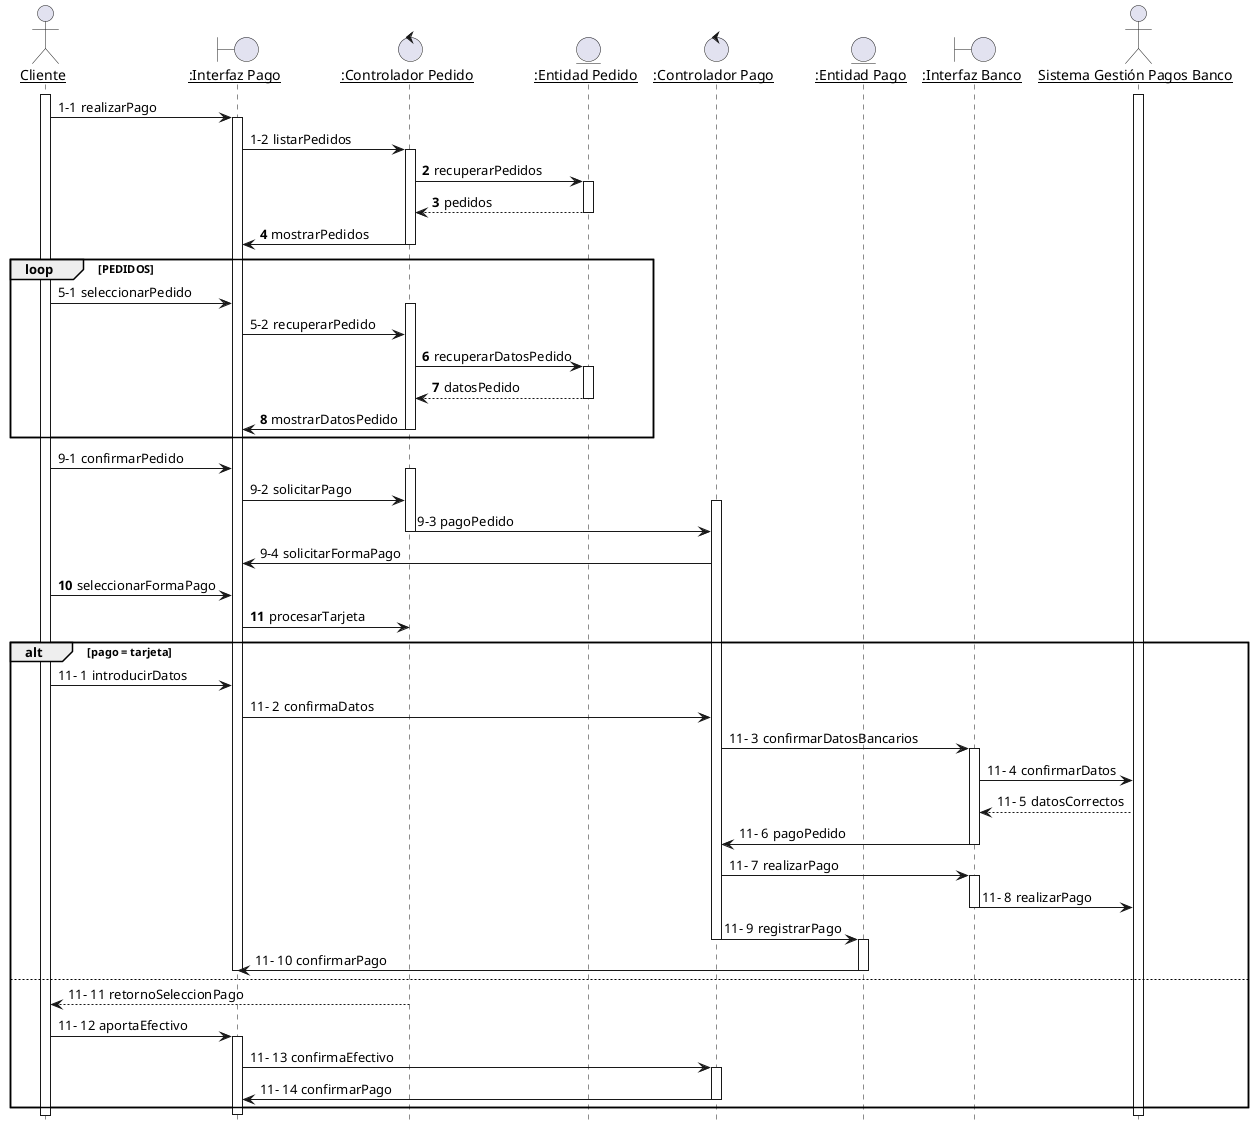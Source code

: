@startuml
skinparam sequenceParticipant underline
hide footbox

actor "Cliente" as Cliente
boundary ":Interfaz Pago" as InterfazPag
control ":Controlador Pedido" as ControladorPed
entity ":Entidad Pedido" as EntidadPed
control ":Controlador Pago" as ControladorPag
entity ":Entidad Pago" as EntidadPag
boundary ":Interfaz Banco" as InterfazBan
actor "Sistema Gestión Pagos Banco" as SistGesPagBan

activate Cliente
activate SistGesPagBan
autonumber "1-"
Cliente -> InterfazPag : realizarPago
activate InterfazPag
InterfazPag -> ControladorPed : listarPedidos
activate ControladorPed
autonumber 2
ControladorPed -> EntidadPed : recuperarPedidos
activate EntidadPed
EntidadPed --> ControladorPed : pedidos
deactivate EntidadPed
ControladorPed -> InterfazPag : mostrarPedidos
deactivate ControladorPed

loop PEDIDOS
    autonumber "5-"
    Cliente -> InterfazPag : seleccionarPedido
    activate ControladorPed
    InterfazPag -> ControladorPed : recuperarPedido
    autonumber 6
    ControladorPed -> EntidadPed : recuperarDatosPedido
    activate EntidadPed
    EntidadPed --> ControladorPed : datosPedido
    deactivate EntidadPed
    ControladorPed -> InterfazPag : mostrarDatosPedido
    deactivate ControladorPed
end

autonumber "9-"
Cliente -> InterfazPag : confirmarPedido
activate ControladorPed
InterfazPag -> ControladorPed : solicitarPago
activate ControladorPag
ControladorPed -> ControladorPag : pagoPedido
deactivate ControladorPed
ControladorPag -> InterfazPag : solicitarFormaPago
autonumber stop

autonumber 10
Cliente -> InterfazPag : seleccionarFormaPago
InterfazPag -> ControladorPed : procesarTarjeta
autonumber stop

alt pago = tarjeta

  autonumber "11- "
  Cliente -> InterfazPag : introducirDatos
  InterfazPag -> ControladorPag : confirmaDatos
  ControladorPag -> InterfazBan : confirmarDatosBancarios
  activate InterfazBan
  InterfazBan -> SistGesPagBan : confirmarDatos
  InterfazBan <-- SistGesPagBan : datosCorrectos
  InterfazBan -> ControladorPag : pagoPedido
  deactivate InterfazBan
  ControladorPag -> InterfazBan : realizarPago
  activate InterfazBan
  InterfazBan -> SistGesPagBan : realizarPago
  deactivate InterfazBan
  ControladorPag -> EntidadPag : registrarPago
  deactivate ControladorPag
  activate EntidadPag
  EntidadPag -> InterfazPag : confirmarPago
  deactivate InterfazPag
  deactivate EntidadPag

else

  ControladorPed --> Cliente : retornoSeleccionPago
  Cliente -> InterfazPag : aportaEfectivo
  activate InterfazPag
  InterfazPag -> ControladorPag : confirmaEfectivo
  activate ControladorPag
  ControladorPag -> InterfazPag : confirmarPago
  deactivate ControladorPag 

end

deactivate InterfazPag
autonumber stop
@enduml